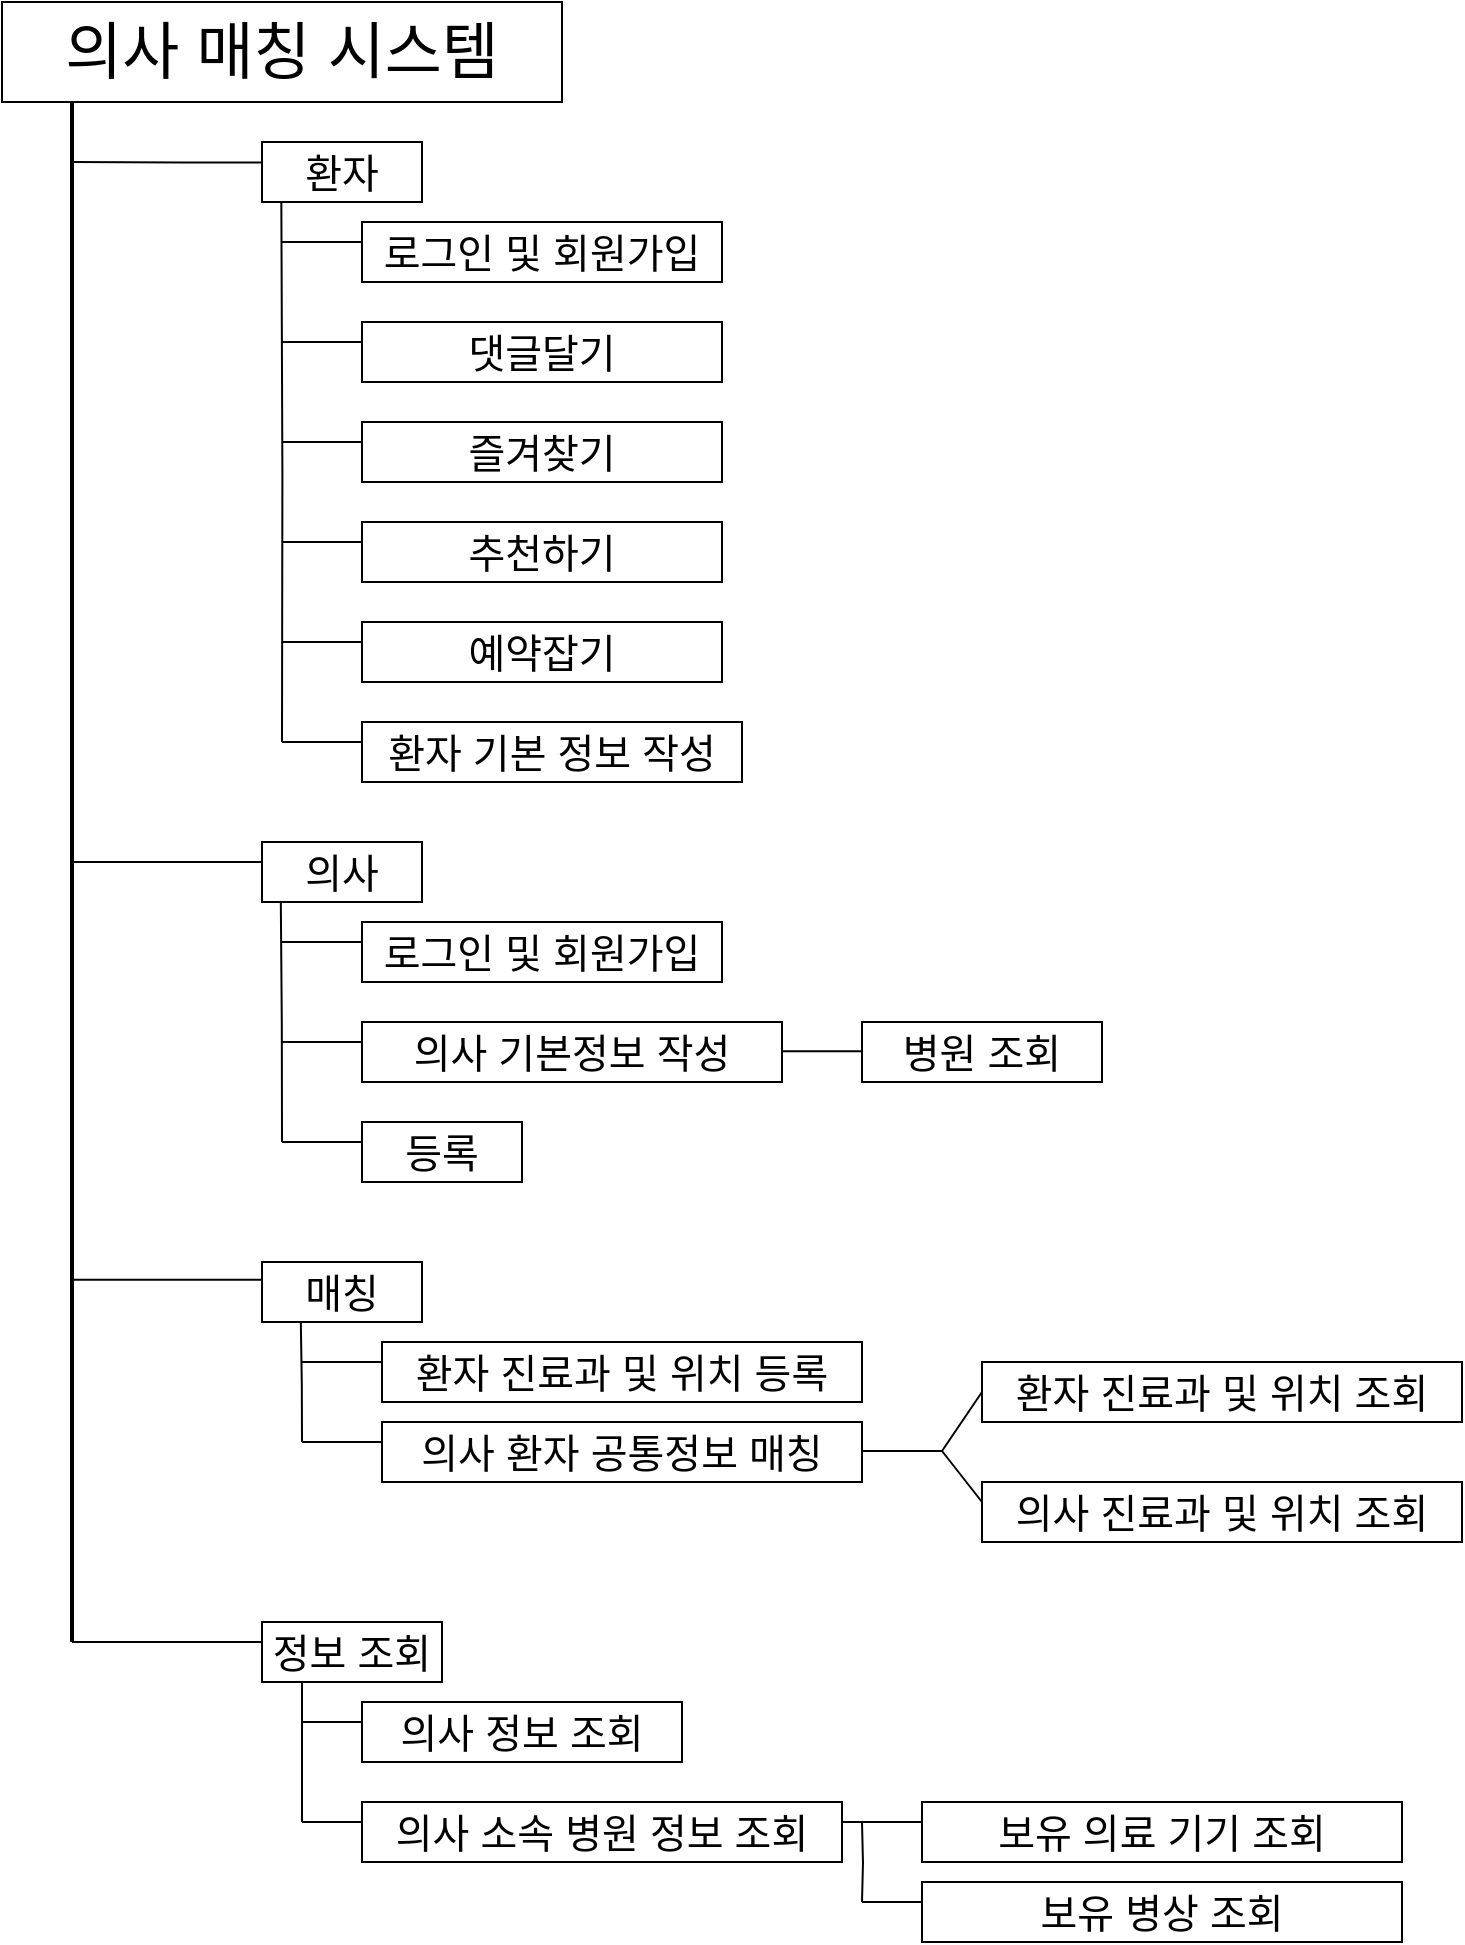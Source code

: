 <mxfile version="22.0.8" type="device">
  <diagram name="Page-1" id="Bt_czaPvXHZHWaKobuq_">
    <mxGraphModel dx="954" dy="665" grid="1" gridSize="10" guides="1" tooltips="1" connect="1" arrows="1" fold="1" page="1" pageScale="1" pageWidth="850" pageHeight="1100" math="0" shadow="0">
      <root>
        <mxCell id="0" />
        <mxCell id="1" parent="0" />
        <mxCell id="peirUXlElTm4W4tFbfPy-1" value="&lt;span style=&quot;font-size: 31px;&quot;&gt;의사 매칭 시스템&lt;/span&gt;" style="rounded=0;whiteSpace=wrap;html=1;" parent="1" vertex="1">
          <mxGeometry x="60" y="200" width="280" height="50" as="geometry" />
        </mxCell>
        <mxCell id="peirUXlElTm4W4tFbfPy-14" value="" style="line;strokeWidth=2;direction=south;html=1;" parent="1" vertex="1">
          <mxGeometry x="90" y="250" width="10" height="770" as="geometry" />
        </mxCell>
        <mxCell id="peirUXlElTm4W4tFbfPy-22" style="edgeStyle=orthogonalEdgeStyle;rounded=0;orthogonalLoop=1;jettySize=auto;html=1;endArrow=none;endFill=0;" parent="1" edge="1">
          <mxGeometry relative="1" as="geometry">
            <mxPoint x="200" y="570" as="targetPoint" />
            <mxPoint x="199.67" y="300" as="sourcePoint" />
          </mxGeometry>
        </mxCell>
        <mxCell id="peirUXlElTm4W4tFbfPy-17" value="&lt;font style=&quot;font-size: 20px;&quot;&gt;환자&lt;/font&gt;" style="rounded=0;whiteSpace=wrap;html=1;" parent="1" vertex="1">
          <mxGeometry x="190" y="270" width="80" height="30" as="geometry" />
        </mxCell>
        <mxCell id="peirUXlElTm4W4tFbfPy-23" value="" style="endArrow=none;html=1;rounded=0;" parent="1" edge="1">
          <mxGeometry width="50" height="50" relative="1" as="geometry">
            <mxPoint x="200" y="320" as="sourcePoint" />
            <mxPoint x="240" y="320" as="targetPoint" />
          </mxGeometry>
        </mxCell>
        <mxCell id="peirUXlElTm4W4tFbfPy-24" value="&lt;span style=&quot;font-size: 20px;&quot;&gt;로그인 및 회원가입&lt;/span&gt;" style="rounded=0;whiteSpace=wrap;html=1;" parent="1" vertex="1">
          <mxGeometry x="240" y="310" width="180" height="30" as="geometry" />
        </mxCell>
        <mxCell id="peirUXlElTm4W4tFbfPy-25" value="" style="endArrow=none;html=1;rounded=0;" parent="1" edge="1">
          <mxGeometry width="50" height="50" relative="1" as="geometry">
            <mxPoint x="200" y="370" as="sourcePoint" />
            <mxPoint x="240" y="370" as="targetPoint" />
          </mxGeometry>
        </mxCell>
        <mxCell id="peirUXlElTm4W4tFbfPy-26" value="&lt;span style=&quot;font-size: 20px;&quot;&gt;댓글달기&lt;/span&gt;" style="rounded=0;whiteSpace=wrap;html=1;" parent="1" vertex="1">
          <mxGeometry x="240" y="360" width="180" height="30" as="geometry" />
        </mxCell>
        <mxCell id="peirUXlElTm4W4tFbfPy-28" value="" style="endArrow=none;html=1;rounded=0;" parent="1" edge="1">
          <mxGeometry width="50" height="50" relative="1" as="geometry">
            <mxPoint x="200" y="420" as="sourcePoint" />
            <mxPoint x="240" y="420" as="targetPoint" />
          </mxGeometry>
        </mxCell>
        <mxCell id="peirUXlElTm4W4tFbfPy-29" value="&lt;span style=&quot;font-size: 20px;&quot;&gt;즐겨찾기&lt;/span&gt;" style="rounded=0;whiteSpace=wrap;html=1;" parent="1" vertex="1">
          <mxGeometry x="240" y="410" width="180" height="30" as="geometry" />
        </mxCell>
        <mxCell id="peirUXlElTm4W4tFbfPy-30" value="" style="endArrow=none;html=1;rounded=0;" parent="1" edge="1">
          <mxGeometry width="50" height="50" relative="1" as="geometry">
            <mxPoint x="200" y="470" as="sourcePoint" />
            <mxPoint x="240" y="470" as="targetPoint" />
          </mxGeometry>
        </mxCell>
        <mxCell id="peirUXlElTm4W4tFbfPy-31" value="&lt;span style=&quot;font-size: 20px;&quot;&gt;추천하기&lt;/span&gt;" style="rounded=0;whiteSpace=wrap;html=1;" parent="1" vertex="1">
          <mxGeometry x="240" y="460" width="180" height="30" as="geometry" />
        </mxCell>
        <mxCell id="peirUXlElTm4W4tFbfPy-32" value="" style="endArrow=none;html=1;rounded=0;" parent="1" edge="1">
          <mxGeometry width="50" height="50" relative="1" as="geometry">
            <mxPoint x="200" y="520" as="sourcePoint" />
            <mxPoint x="240" y="520" as="targetPoint" />
          </mxGeometry>
        </mxCell>
        <mxCell id="peirUXlElTm4W4tFbfPy-33" value="&lt;span style=&quot;font-size: 20px;&quot;&gt;예약잡기&lt;/span&gt;" style="rounded=0;whiteSpace=wrap;html=1;" parent="1" vertex="1">
          <mxGeometry x="240" y="510" width="180" height="30" as="geometry" />
        </mxCell>
        <mxCell id="peirUXlElTm4W4tFbfPy-40" value="" style="endArrow=none;html=1;rounded=0;align=left;spacingLeft=0;" parent="1" edge="1">
          <mxGeometry width="50" height="50" relative="1" as="geometry">
            <mxPoint x="95" y="280" as="sourcePoint" />
            <mxPoint x="190" y="280.3" as="targetPoint" />
            <Array as="points">
              <mxPoint x="150" y="280.3" />
            </Array>
          </mxGeometry>
        </mxCell>
        <mxCell id="peirUXlElTm4W4tFbfPy-42" value="" style="endArrow=none;html=1;rounded=0;align=left;spacingLeft=0;exitX=0.068;exitY=0.528;exitDx=0;exitDy=0;exitPerimeter=0;" parent="1" edge="1">
          <mxGeometry width="50" height="50" relative="1" as="geometry">
            <mxPoint x="95" y="630" as="sourcePoint" />
            <mxPoint x="190" y="630" as="targetPoint" />
            <Array as="points">
              <mxPoint x="150" y="630" />
            </Array>
          </mxGeometry>
        </mxCell>
        <mxCell id="peirUXlElTm4W4tFbfPy-43" value="&lt;span style=&quot;font-size: 20px;&quot;&gt;의사 기본정보 작성&lt;/span&gt;" style="rounded=0;whiteSpace=wrap;html=1;" parent="1" vertex="1">
          <mxGeometry x="240" y="710" width="210" height="30" as="geometry" />
        </mxCell>
        <mxCell id="peirUXlElTm4W4tFbfPy-44" style="edgeStyle=orthogonalEdgeStyle;rounded=0;orthogonalLoop=1;jettySize=auto;html=1;endArrow=none;endFill=0;" parent="1" edge="1">
          <mxGeometry relative="1" as="geometry">
            <mxPoint x="200" y="770" as="targetPoint" />
            <mxPoint x="199.41" y="650" as="sourcePoint" />
          </mxGeometry>
        </mxCell>
        <mxCell id="peirUXlElTm4W4tFbfPy-46" value="&lt;span style=&quot;font-size: 20px;&quot;&gt;로그인 및 회원가입&lt;/span&gt;" style="rounded=0;whiteSpace=wrap;html=1;" parent="1" vertex="1">
          <mxGeometry x="240" y="660" width="180" height="30" as="geometry" />
        </mxCell>
        <mxCell id="peirUXlElTm4W4tFbfPy-48" value="" style="endArrow=none;html=1;rounded=0;" parent="1" edge="1">
          <mxGeometry width="50" height="50" relative="1" as="geometry">
            <mxPoint x="200" y="570" as="sourcePoint" />
            <mxPoint x="240" y="570" as="targetPoint" />
          </mxGeometry>
        </mxCell>
        <mxCell id="peirUXlElTm4W4tFbfPy-50" value="&lt;span style=&quot;font-size: 20px;&quot;&gt;환자 기본 정보 작성&lt;/span&gt;" style="rounded=0;whiteSpace=wrap;html=1;" parent="1" vertex="1">
          <mxGeometry x="240" y="560" width="190" height="30" as="geometry" />
        </mxCell>
        <mxCell id="peirUXlElTm4W4tFbfPy-51" value="&lt;font style=&quot;font-size: 20px;&quot;&gt;의사&lt;/font&gt;" style="rounded=0;whiteSpace=wrap;html=1;" parent="1" vertex="1">
          <mxGeometry x="190" y="620" width="80" height="30" as="geometry" />
        </mxCell>
        <mxCell id="peirUXlElTm4W4tFbfPy-52" value="" style="endArrow=none;html=1;rounded=0;" parent="1" edge="1">
          <mxGeometry width="50" height="50" relative="1" as="geometry">
            <mxPoint x="200" y="670" as="sourcePoint" />
            <mxPoint x="240" y="670" as="targetPoint" />
          </mxGeometry>
        </mxCell>
        <mxCell id="peirUXlElTm4W4tFbfPy-53" value="" style="endArrow=none;html=1;rounded=0;" parent="1" edge="1">
          <mxGeometry width="50" height="50" relative="1" as="geometry">
            <mxPoint x="200" y="720" as="sourcePoint" />
            <mxPoint x="240" y="720" as="targetPoint" />
          </mxGeometry>
        </mxCell>
        <mxCell id="peirUXlElTm4W4tFbfPy-55" value="" style="endArrow=none;html=1;rounded=0;" parent="1" edge="1">
          <mxGeometry width="50" height="50" relative="1" as="geometry">
            <mxPoint x="200" y="770" as="sourcePoint" />
            <mxPoint x="240" y="770" as="targetPoint" />
          </mxGeometry>
        </mxCell>
        <mxCell id="peirUXlElTm4W4tFbfPy-56" value="&lt;span style=&quot;font-size: 20px;&quot;&gt;등록&lt;/span&gt;" style="rounded=0;whiteSpace=wrap;html=1;" parent="1" vertex="1">
          <mxGeometry x="240" y="760" width="80" height="30" as="geometry" />
        </mxCell>
        <mxCell id="peirUXlElTm4W4tFbfPy-58" value="" style="endArrow=none;html=1;rounded=0;align=left;spacingLeft=0;exitX=0.068;exitY=0.528;exitDx=0;exitDy=0;exitPerimeter=0;" parent="1" edge="1">
          <mxGeometry width="50" height="50" relative="1" as="geometry">
            <mxPoint x="95" y="838.82" as="sourcePoint" />
            <mxPoint x="190" y="838.82" as="targetPoint" />
            <Array as="points">
              <mxPoint x="150" y="838.82" />
            </Array>
          </mxGeometry>
        </mxCell>
        <mxCell id="peirUXlElTm4W4tFbfPy-59" value="&lt;font style=&quot;font-size: 20px;&quot;&gt;매칭&lt;/font&gt;" style="rounded=0;whiteSpace=wrap;html=1;" parent="1" vertex="1">
          <mxGeometry x="190" y="830" width="80" height="30" as="geometry" />
        </mxCell>
        <mxCell id="peirUXlElTm4W4tFbfPy-62" style="edgeStyle=orthogonalEdgeStyle;rounded=0;orthogonalLoop=1;jettySize=auto;html=1;endArrow=none;endFill=0;" parent="1" edge="1">
          <mxGeometry relative="1" as="geometry">
            <mxPoint x="210" y="920" as="targetPoint" />
            <mxPoint x="209.41" y="860" as="sourcePoint" />
          </mxGeometry>
        </mxCell>
        <mxCell id="peirUXlElTm4W4tFbfPy-63" value="" style="endArrow=none;html=1;rounded=0;" parent="1" edge="1">
          <mxGeometry width="50" height="50" relative="1" as="geometry">
            <mxPoint x="210" y="880" as="sourcePoint" />
            <mxPoint x="250" y="880" as="targetPoint" />
          </mxGeometry>
        </mxCell>
        <mxCell id="peirUXlElTm4W4tFbfPy-64" value="&lt;span style=&quot;font-size: 20px;&quot;&gt;의사 환자 공통정보 매칭&lt;/span&gt;" style="rounded=0;whiteSpace=wrap;html=1;" parent="1" vertex="1">
          <mxGeometry x="250" y="910" width="240" height="30" as="geometry" />
        </mxCell>
        <mxCell id="peirUXlElTm4W4tFbfPy-65" value="" style="endArrow=none;html=1;rounded=0;" parent="1" edge="1">
          <mxGeometry width="50" height="50" relative="1" as="geometry">
            <mxPoint x="490" y="924.5" as="sourcePoint" />
            <mxPoint x="530" y="924.5" as="targetPoint" />
          </mxGeometry>
        </mxCell>
        <mxCell id="peirUXlElTm4W4tFbfPy-66" value="&lt;span style=&quot;font-size: 20px;&quot;&gt;환자 진료과 및 위치 등록&lt;/span&gt;" style="rounded=0;whiteSpace=wrap;html=1;" parent="1" vertex="1">
          <mxGeometry x="250" y="870" width="240" height="30" as="geometry" />
        </mxCell>
        <mxCell id="peirUXlElTm4W4tFbfPy-67" value="" style="endArrow=none;html=1;rounded=0;" parent="1" edge="1">
          <mxGeometry width="50" height="50" relative="1" as="geometry">
            <mxPoint x="210" y="920" as="sourcePoint" />
            <mxPoint x="250" y="920" as="targetPoint" />
          </mxGeometry>
        </mxCell>
        <mxCell id="peirUXlElTm4W4tFbfPy-68" value="&lt;span style=&quot;font-size: 20px;&quot;&gt;환자 진료과 및 위치 조회&lt;/span&gt;" style="rounded=0;whiteSpace=wrap;html=1;" parent="1" vertex="1">
          <mxGeometry x="550" y="880" width="240" height="30" as="geometry" />
        </mxCell>
        <mxCell id="peirUXlElTm4W4tFbfPy-69" value="" style="endArrow=none;html=1;rounded=0;entryX=0;entryY=0.5;entryDx=0;entryDy=0;" parent="1" target="peirUXlElTm4W4tFbfPy-68" edge="1">
          <mxGeometry width="50" height="50" relative="1" as="geometry">
            <mxPoint x="530" y="924.5" as="sourcePoint" />
            <mxPoint x="570" y="924.5" as="targetPoint" />
          </mxGeometry>
        </mxCell>
        <mxCell id="peirUXlElTm4W4tFbfPy-70" value="&lt;span style=&quot;font-size: 20px;&quot;&gt;의사 진료과 및 위치 조회&lt;/span&gt;" style="rounded=0;whiteSpace=wrap;html=1;" parent="1" vertex="1">
          <mxGeometry x="550" y="940" width="240" height="30" as="geometry" />
        </mxCell>
        <mxCell id="peirUXlElTm4W4tFbfPy-71" value="" style="endArrow=none;html=1;rounded=0;" parent="1" edge="1">
          <mxGeometry width="50" height="50" relative="1" as="geometry">
            <mxPoint x="530" y="924.5" as="sourcePoint" />
            <mxPoint x="550" y="950" as="targetPoint" />
          </mxGeometry>
        </mxCell>
        <mxCell id="peirUXlElTm4W4tFbfPy-73" value="" style="endArrow=none;html=1;rounded=0;align=left;spacingLeft=0;exitX=0.068;exitY=0.528;exitDx=0;exitDy=0;exitPerimeter=0;" parent="1" edge="1">
          <mxGeometry width="50" height="50" relative="1" as="geometry">
            <mxPoint x="95" y="1020" as="sourcePoint" />
            <mxPoint x="190" y="1020" as="targetPoint" />
            <Array as="points">
              <mxPoint x="150" y="1020" />
            </Array>
          </mxGeometry>
        </mxCell>
        <mxCell id="peirUXlElTm4W4tFbfPy-74" value="&lt;font style=&quot;font-size: 20px;&quot;&gt;정보 조회&lt;/font&gt;" style="rounded=0;whiteSpace=wrap;html=1;" parent="1" vertex="1">
          <mxGeometry x="190" y="1010" width="90" height="30" as="geometry" />
        </mxCell>
        <mxCell id="peirUXlElTm4W4tFbfPy-78" style="edgeStyle=orthogonalEdgeStyle;rounded=0;orthogonalLoop=1;jettySize=auto;html=1;endArrow=none;endFill=0;" parent="1" edge="1">
          <mxGeometry relative="1" as="geometry">
            <mxPoint x="210" y="1110" as="targetPoint" />
            <mxPoint x="210" y="1040" as="sourcePoint" />
          </mxGeometry>
        </mxCell>
        <mxCell id="peirUXlElTm4W4tFbfPy-79" value="" style="endArrow=none;html=1;rounded=0;" parent="1" edge="1">
          <mxGeometry width="50" height="50" relative="1" as="geometry">
            <mxPoint x="210" y="1060" as="sourcePoint" />
            <mxPoint x="250" y="1060" as="targetPoint" />
          </mxGeometry>
        </mxCell>
        <mxCell id="peirUXlElTm4W4tFbfPy-80" value="&lt;span style=&quot;font-size: 20px;&quot;&gt;의사 정보 조회&lt;/span&gt;" style="rounded=0;whiteSpace=wrap;html=1;" parent="1" vertex="1">
          <mxGeometry x="240" y="1050" width="160" height="30" as="geometry" />
        </mxCell>
        <mxCell id="peirUXlElTm4W4tFbfPy-82" value="" style="endArrow=none;html=1;rounded=0;" parent="1" edge="1">
          <mxGeometry width="50" height="50" relative="1" as="geometry">
            <mxPoint x="210" y="1110" as="sourcePoint" />
            <mxPoint x="240" y="1110" as="targetPoint" />
          </mxGeometry>
        </mxCell>
        <mxCell id="peirUXlElTm4W4tFbfPy-84" value="&lt;span style=&quot;font-size: 20px;&quot;&gt;의사 소속 병원 정보 조회&lt;/span&gt;" style="rounded=0;whiteSpace=wrap;html=1;" parent="1" vertex="1">
          <mxGeometry x="240" y="1100" width="240" height="30" as="geometry" />
        </mxCell>
        <mxCell id="peirUXlElTm4W4tFbfPy-86" value="" style="endArrow=none;html=1;rounded=0;" parent="1" edge="1">
          <mxGeometry width="50" height="50" relative="1" as="geometry">
            <mxPoint x="480" y="1110" as="sourcePoint" />
            <mxPoint x="520" y="1110" as="targetPoint" />
          </mxGeometry>
        </mxCell>
        <mxCell id="peirUXlElTm4W4tFbfPy-88" value="&lt;span style=&quot;font-size: 20px;&quot;&gt;보유 의료 기기 조회&lt;/span&gt;" style="rounded=0;whiteSpace=wrap;html=1;" parent="1" vertex="1">
          <mxGeometry x="520" y="1100" width="240" height="30" as="geometry" />
        </mxCell>
        <mxCell id="peirUXlElTm4W4tFbfPy-89" style="edgeStyle=orthogonalEdgeStyle;rounded=0;orthogonalLoop=1;jettySize=auto;html=1;endArrow=none;endFill=0;" parent="1" edge="1">
          <mxGeometry relative="1" as="geometry">
            <mxPoint x="490" y="1150" as="targetPoint" />
            <mxPoint x="490" y="1110" as="sourcePoint" />
          </mxGeometry>
        </mxCell>
        <mxCell id="peirUXlElTm4W4tFbfPy-90" value="" style="endArrow=none;html=1;rounded=0;" parent="1" edge="1">
          <mxGeometry width="50" height="50" relative="1" as="geometry">
            <mxPoint x="490" y="1150" as="sourcePoint" />
            <mxPoint x="520" y="1150" as="targetPoint" />
          </mxGeometry>
        </mxCell>
        <mxCell id="peirUXlElTm4W4tFbfPy-91" value="&lt;span style=&quot;font-size: 20px;&quot;&gt;보유 병상 조회&lt;/span&gt;" style="rounded=0;whiteSpace=wrap;html=1;" parent="1" vertex="1">
          <mxGeometry x="520" y="1140" width="240" height="30" as="geometry" />
        </mxCell>
        <mxCell id="peirUXlElTm4W4tFbfPy-92" value="" style="endArrow=none;html=1;rounded=0;" parent="1" edge="1">
          <mxGeometry width="50" height="50" relative="1" as="geometry">
            <mxPoint x="450" y="724.57" as="sourcePoint" />
            <mxPoint x="490" y="724.57" as="targetPoint" />
          </mxGeometry>
        </mxCell>
        <mxCell id="peirUXlElTm4W4tFbfPy-93" value="&lt;span style=&quot;font-size: 20px;&quot;&gt;병원 조회&lt;/span&gt;" style="rounded=0;whiteSpace=wrap;html=1;" parent="1" vertex="1">
          <mxGeometry x="490" y="710" width="120" height="30" as="geometry" />
        </mxCell>
      </root>
    </mxGraphModel>
  </diagram>
</mxfile>
